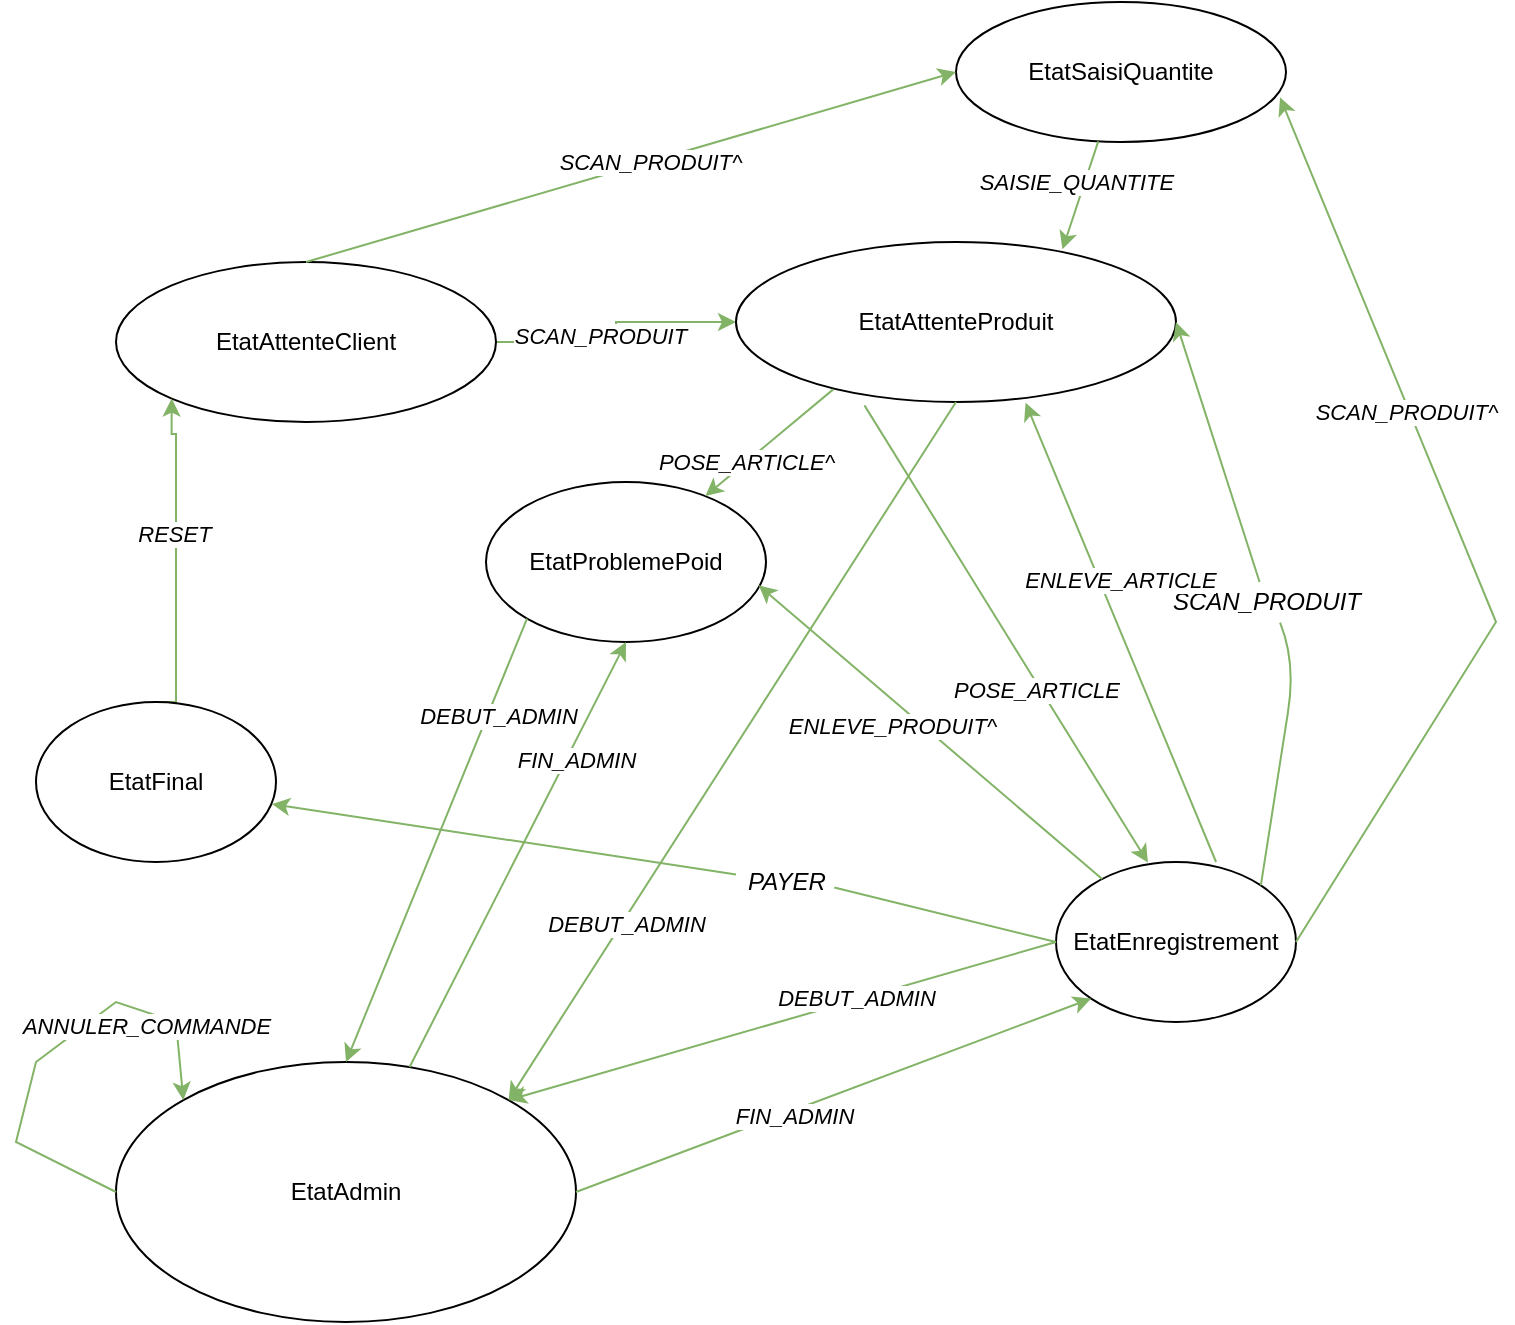<mxfile version="21.1.1" type="github">
  <diagram id="autghe06MED7xF48abRV" name="Page-1">
    <mxGraphModel dx="1323" dy="1964" grid="1" gridSize="10" guides="1" tooltips="1" connect="1" arrows="1" fold="1" page="1" pageScale="1" pageWidth="827" pageHeight="1169" math="0" shadow="0">
      <root>
        <mxCell id="0" />
        <mxCell id="1" parent="0" />
        <mxCell id="SwxSvwiUy3ZBpfJo5GRu-11" style="edgeStyle=orthogonalEdgeStyle;rounded=0;orthogonalLoop=1;jettySize=auto;html=1;exitX=1;exitY=0.5;exitDx=0;exitDy=0;fillColor=#d5e8d4;strokeColor=#82b366;" parent="1" source="SwxSvwiUy3ZBpfJo5GRu-1" target="SwxSvwiUy3ZBpfJo5GRu-2" edge="1">
          <mxGeometry relative="1" as="geometry" />
        </mxCell>
        <mxCell id="DBfH7FKL9_jUQKkKiDcR-1" value="&lt;i&gt;SCAN_PRODUIT&lt;/i&gt;" style="edgeLabel;html=1;align=center;verticalAlign=middle;resizable=0;points=[];" parent="SwxSvwiUy3ZBpfJo5GRu-11" vertex="1" connectable="0">
          <mxGeometry x="-0.204" y="3" relative="1" as="geometry">
            <mxPoint as="offset" />
          </mxGeometry>
        </mxCell>
        <mxCell id="SwxSvwiUy3ZBpfJo5GRu-1" value="EtatAttenteClient" style="ellipse;whiteSpace=wrap;html=1;" parent="1" vertex="1">
          <mxGeometry x="80" y="120" width="190" height="80" as="geometry" />
        </mxCell>
        <mxCell id="SwxSvwiUy3ZBpfJo5GRu-2" value="EtatAttenteProduit" style="ellipse;whiteSpace=wrap;html=1;" parent="1" vertex="1">
          <mxGeometry x="390" y="110" width="220" height="80" as="geometry" />
        </mxCell>
        <mxCell id="SwxSvwiUy3ZBpfJo5GRu-3" value="EtatEnregistrement" style="ellipse;whiteSpace=wrap;html=1;" parent="1" vertex="1">
          <mxGeometry x="550" y="420" width="120" height="80" as="geometry" />
        </mxCell>
        <mxCell id="SwxSvwiUy3ZBpfJo5GRu-24" style="edgeStyle=orthogonalEdgeStyle;rounded=0;orthogonalLoop=1;jettySize=auto;html=1;exitX=0.5;exitY=0;exitDx=0;exitDy=0;entryX=0;entryY=1;entryDx=0;entryDy=0;fillColor=#d5e8d4;strokeColor=#82b366;" parent="1" source="SwxSvwiUy3ZBpfJo5GRu-4" target="SwxSvwiUy3ZBpfJo5GRu-1" edge="1">
          <mxGeometry relative="1" as="geometry">
            <Array as="points">
              <mxPoint x="110" y="340" />
              <mxPoint x="110" y="206" />
              <mxPoint x="108" y="206" />
            </Array>
          </mxGeometry>
        </mxCell>
        <mxCell id="SwxSvwiUy3ZBpfJo5GRu-25" value="&lt;i&gt;RESET&lt;/i&gt;" style="edgeLabel;html=1;align=center;verticalAlign=middle;resizable=0;points=[];" parent="SwxSvwiUy3ZBpfJo5GRu-24" vertex="1" connectable="0">
          <mxGeometry x="0.148" y="1" relative="1" as="geometry">
            <mxPoint as="offset" />
          </mxGeometry>
        </mxCell>
        <mxCell id="SwxSvwiUy3ZBpfJo5GRu-4" value="EtatFinal" style="ellipse;whiteSpace=wrap;html=1;" parent="1" vertex="1">
          <mxGeometry x="40" y="340" width="120" height="80" as="geometry" />
        </mxCell>
        <mxCell id="SwxSvwiUy3ZBpfJo5GRu-5" value="EtatProblemePoid" style="ellipse;whiteSpace=wrap;html=1;" parent="1" vertex="1">
          <mxGeometry x="265" y="230" width="140" height="80" as="geometry" />
        </mxCell>
        <mxCell id="SwxSvwiUy3ZBpfJo5GRu-8" value="" style="curved=1;endArrow=classic;html=1;rounded=0;entryX=1;entryY=0.5;entryDx=0;entryDy=0;startArrow=none;fillColor=#d5e8d4;strokeColor=#82b366;" parent="1" source="SwxSvwiUy3ZBpfJo5GRu-9" target="SwxSvwiUy3ZBpfJo5GRu-2" edge="1">
          <mxGeometry width="50" height="50" relative="1" as="geometry">
            <mxPoint x="590" y="400" as="sourcePoint" />
            <mxPoint x="640" y="350" as="targetPoint" />
            <Array as="points" />
          </mxGeometry>
        </mxCell>
        <mxCell id="SwxSvwiUy3ZBpfJo5GRu-10" value="" style="endArrow=classic;html=1;rounded=0;entryX=0.983;entryY=0.638;entryDx=0;entryDy=0;entryPerimeter=0;startArrow=none;fillColor=#d5e8d4;strokeColor=#82b366;" parent="1" source="SwxSvwiUy3ZBpfJo5GRu-12" target="SwxSvwiUy3ZBpfJo5GRu-4" edge="1">
          <mxGeometry width="50" height="50" relative="1" as="geometry">
            <mxPoint x="470" y="400" as="sourcePoint" />
            <mxPoint x="520" y="350" as="targetPoint" />
          </mxGeometry>
        </mxCell>
        <mxCell id="SwxSvwiUy3ZBpfJo5GRu-12" value="&lt;i&gt;PAYER&lt;/i&gt;" style="text;html=1;align=center;verticalAlign=middle;resizable=0;points=[];autosize=1;strokeColor=none;fillColor=none;" parent="1" vertex="1">
          <mxGeometry x="390" y="420" width="50" height="20" as="geometry" />
        </mxCell>
        <mxCell id="SwxSvwiUy3ZBpfJo5GRu-13" value="" style="endArrow=none;html=1;rounded=0;entryX=0.983;entryY=0.638;entryDx=0;entryDy=0;entryPerimeter=0;fillColor=#d5e8d4;strokeColor=#82b366;exitX=0;exitY=0.5;exitDx=0;exitDy=0;" parent="1" target="SwxSvwiUy3ZBpfJo5GRu-12" edge="1" source="SwxSvwiUy3ZBpfJo5GRu-3">
          <mxGeometry width="50" height="50" relative="1" as="geometry">
            <mxPoint x="470" y="400" as="sourcePoint" />
            <mxPoint x="197.96" y="401.04" as="targetPoint" />
          </mxGeometry>
        </mxCell>
        <mxCell id="SwxSvwiUy3ZBpfJo5GRu-9" value="&lt;span&gt;SCAN_PRODUIT&lt;/span&gt;" style="text;html=1;align=center;verticalAlign=middle;resizable=0;points=[];autosize=1;strokeColor=none;fillColor=none;fontStyle=2" parent="1" vertex="1">
          <mxGeometry x="600" y="280" width="110" height="20" as="geometry" />
        </mxCell>
        <mxCell id="SwxSvwiUy3ZBpfJo5GRu-14" value="" style="curved=1;endArrow=none;html=1;rounded=0;entryX=0.564;entryY=1.017;entryDx=0;entryDy=0;entryPerimeter=0;fillColor=#d5e8d4;strokeColor=#82b366;exitX=1;exitY=0;exitDx=0;exitDy=0;" parent="1" target="SwxSvwiUy3ZBpfJo5GRu-9" edge="1" source="SwxSvwiUy3ZBpfJo5GRu-3">
          <mxGeometry width="50" height="50" relative="1" as="geometry">
            <mxPoint x="590" y="400" as="sourcePoint" />
            <mxPoint x="610" y="200" as="targetPoint" />
            <Array as="points">
              <mxPoint x="662" y="370" />
              <mxPoint x="670" y="320" />
            </Array>
          </mxGeometry>
        </mxCell>
        <mxCell id="SwxSvwiUy3ZBpfJo5GRu-15" value="" style="endArrow=classic;html=1;rounded=0;exitX=0.221;exitY=0.921;exitDx=0;exitDy=0;exitPerimeter=0;fillColor=#d5e8d4;strokeColor=#82b366;" parent="1" source="SwxSvwiUy3ZBpfJo5GRu-2" target="SwxSvwiUy3ZBpfJo5GRu-5" edge="1">
          <mxGeometry width="50" height="50" relative="1" as="geometry">
            <mxPoint x="380" y="270" as="sourcePoint" />
            <mxPoint x="430" y="220" as="targetPoint" />
          </mxGeometry>
        </mxCell>
        <mxCell id="SwxSvwiUy3ZBpfJo5GRu-21" value="POSE_ARTICLE^" style="edgeLabel;html=1;align=center;verticalAlign=middle;resizable=0;points=[];fontStyle=2" parent="SwxSvwiUy3ZBpfJo5GRu-15" vertex="1" connectable="0">
          <mxGeometry x="0.356" relative="1" as="geometry">
            <mxPoint as="offset" />
          </mxGeometry>
        </mxCell>
        <mxCell id="SwxSvwiUy3ZBpfJo5GRu-16" value="" style="endArrow=classic;html=1;rounded=0;exitX=0.292;exitY=1.021;exitDx=0;exitDy=0;exitPerimeter=0;entryX=0.383;entryY=0.004;entryDx=0;entryDy=0;entryPerimeter=0;fillColor=#d5e8d4;strokeColor=#82b366;" parent="1" source="SwxSvwiUy3ZBpfJo5GRu-2" target="SwxSvwiUy3ZBpfJo5GRu-3" edge="1">
          <mxGeometry width="50" height="50" relative="1" as="geometry">
            <mxPoint x="380" y="270" as="sourcePoint" />
            <mxPoint x="430" y="220" as="targetPoint" />
            <Array as="points" />
          </mxGeometry>
        </mxCell>
        <mxCell id="SwxSvwiUy3ZBpfJo5GRu-20" value="POSE_ARTICLE" style="edgeLabel;html=1;align=center;verticalAlign=middle;resizable=0;points=[];fontStyle=2" parent="SwxSvwiUy3ZBpfJo5GRu-16" vertex="1" connectable="0">
          <mxGeometry x="0.231" y="-2" relative="1" as="geometry">
            <mxPoint as="offset" />
          </mxGeometry>
        </mxCell>
        <mxCell id="SwxSvwiUy3ZBpfJo5GRu-17" value="" style="endArrow=classic;html=1;rounded=0;entryX=0.974;entryY=0.646;entryDx=0;entryDy=0;entryPerimeter=0;fillColor=#d5e8d4;strokeColor=#82b366;" parent="1" source="SwxSvwiUy3ZBpfJo5GRu-3" target="SwxSvwiUy3ZBpfJo5GRu-5" edge="1">
          <mxGeometry width="50" height="50" relative="1" as="geometry">
            <mxPoint x="380" y="270" as="sourcePoint" />
            <mxPoint x="430" y="220" as="targetPoint" />
          </mxGeometry>
        </mxCell>
        <mxCell id="SwxSvwiUy3ZBpfJo5GRu-22" value="ENLEVE_PRODUIT^" style="edgeLabel;html=1;align=center;verticalAlign=middle;resizable=0;points=[];fontStyle=2" parent="SwxSvwiUy3ZBpfJo5GRu-17" vertex="1" connectable="0">
          <mxGeometry x="0.282" y="3" relative="1" as="geometry">
            <mxPoint x="7" y="15" as="offset" />
          </mxGeometry>
        </mxCell>
        <mxCell id="SwxSvwiUy3ZBpfJo5GRu-18" value="" style="endArrow=classic;html=1;rounded=0;entryX=0.658;entryY=1.004;entryDx=0;entryDy=0;exitX=0.667;exitY=0;exitDx=0;exitDy=0;exitPerimeter=0;entryPerimeter=0;fillColor=#d5e8d4;strokeColor=#82b366;" parent="1" source="SwxSvwiUy3ZBpfJo5GRu-3" target="SwxSvwiUy3ZBpfJo5GRu-2" edge="1">
          <mxGeometry width="50" height="50" relative="1" as="geometry">
            <mxPoint x="380" y="270" as="sourcePoint" />
            <mxPoint x="430" y="220" as="targetPoint" />
          </mxGeometry>
        </mxCell>
        <mxCell id="SwxSvwiUy3ZBpfJo5GRu-19" value="ENLEVE_ARTICLE" style="edgeLabel;html=1;align=center;verticalAlign=middle;resizable=0;points=[];fontStyle=2" parent="SwxSvwiUy3ZBpfJo5GRu-18" vertex="1" connectable="0">
          <mxGeometry x="0.243" y="4" relative="1" as="geometry">
            <mxPoint x="15" as="offset" />
          </mxGeometry>
        </mxCell>
        <mxCell id="DBfH7FKL9_jUQKkKiDcR-2" value="EtatSaisiQuantite" style="ellipse;whiteSpace=wrap;html=1;" parent="1" vertex="1">
          <mxGeometry x="500" y="-10" width="165" height="70" as="geometry" />
        </mxCell>
        <mxCell id="DBfH7FKL9_jUQKkKiDcR-3" value="" style="endArrow=classic;html=1;rounded=0;entryX=0;entryY=0.5;entryDx=0;entryDy=0;exitX=0.5;exitY=0;exitDx=0;exitDy=0;fillColor=#d5e8d4;strokeColor=#82b366;" parent="1" source="SwxSvwiUy3ZBpfJo5GRu-1" target="DBfH7FKL9_jUQKkKiDcR-2" edge="1">
          <mxGeometry width="50" height="50" relative="1" as="geometry">
            <mxPoint x="220" y="110" as="sourcePoint" />
            <mxPoint x="270" y="60" as="targetPoint" />
          </mxGeometry>
        </mxCell>
        <mxCell id="DBfH7FKL9_jUQKkKiDcR-8" value="&lt;i&gt;SCAN_PRODUIT^&lt;br&gt;&lt;/i&gt;" style="edgeLabel;html=1;align=center;verticalAlign=middle;resizable=0;points=[];" parent="DBfH7FKL9_jUQKkKiDcR-3" vertex="1" connectable="0">
          <mxGeometry x="0.055" relative="1" as="geometry">
            <mxPoint as="offset" />
          </mxGeometry>
        </mxCell>
        <mxCell id="DBfH7FKL9_jUQKkKiDcR-9" value="" style="endArrow=classic;html=1;rounded=0;entryX=0.982;entryY=0.681;entryDx=0;entryDy=0;entryPerimeter=0;exitX=1;exitY=0.5;exitDx=0;exitDy=0;fillColor=#d5e8d4;strokeColor=#82b366;" parent="1" source="SwxSvwiUy3ZBpfJo5GRu-3" target="DBfH7FKL9_jUQKkKiDcR-2" edge="1">
          <mxGeometry width="50" height="50" relative="1" as="geometry">
            <mxPoint x="380" y="280" as="sourcePoint" />
            <mxPoint x="430" y="230" as="targetPoint" />
            <Array as="points">
              <mxPoint x="770" y="300" />
            </Array>
          </mxGeometry>
        </mxCell>
        <mxCell id="DBfH7FKL9_jUQKkKiDcR-10" value="&lt;i&gt;SCAN_PRODUIT^&lt;br&gt;&lt;/i&gt;" style="edgeLabel;html=1;align=center;verticalAlign=middle;resizable=0;points=[];" parent="DBfH7FKL9_jUQKkKiDcR-9" vertex="1" connectable="0">
          <mxGeometry x="0.286" y="2" relative="1" as="geometry">
            <mxPoint as="offset" />
          </mxGeometry>
        </mxCell>
        <mxCell id="DBfH7FKL9_jUQKkKiDcR-11" value="" style="endArrow=classic;html=1;rounded=0;entryX=0.742;entryY=0.046;entryDx=0;entryDy=0;entryPerimeter=0;fillColor=#d5e8d4;strokeColor=#82b366;" parent="1" source="DBfH7FKL9_jUQKkKiDcR-2" target="SwxSvwiUy3ZBpfJo5GRu-2" edge="1">
          <mxGeometry width="50" height="50" relative="1" as="geometry">
            <mxPoint x="380" y="280" as="sourcePoint" />
            <mxPoint x="430" y="230" as="targetPoint" />
          </mxGeometry>
        </mxCell>
        <mxCell id="DBfH7FKL9_jUQKkKiDcR-12" value="&lt;i&gt;SAISIE_QUANTITE&lt;/i&gt;" style="edgeLabel;html=1;align=center;verticalAlign=middle;resizable=0;points=[];" parent="DBfH7FKL9_jUQKkKiDcR-11" vertex="1" connectable="0">
          <mxGeometry x="-0.417" y="1" relative="1" as="geometry">
            <mxPoint x="-7" y="4" as="offset" />
          </mxGeometry>
        </mxCell>
        <mxCell id="WxZkkEmCmvQjuG0S0Ve5-2" value="EtatAdmin" style="ellipse;whiteSpace=wrap;html=1;" vertex="1" parent="1">
          <mxGeometry x="80" y="520" width="230" height="130" as="geometry" />
        </mxCell>
        <mxCell id="WxZkkEmCmvQjuG0S0Ve5-5" value="" style="endArrow=classic;html=1;rounded=0;exitX=0;exitY=0.5;exitDx=0;exitDy=0;entryX=1;entryY=0;entryDx=0;entryDy=0;fillColor=#d5e8d4;strokeColor=#82b366;" edge="1" parent="1" source="SwxSvwiUy3ZBpfJo5GRu-3" target="WxZkkEmCmvQjuG0S0Ve5-2">
          <mxGeometry width="50" height="50" relative="1" as="geometry">
            <mxPoint x="322.426" y="701.716" as="sourcePoint" />
            <mxPoint x="430" y="310" as="targetPoint" />
          </mxGeometry>
        </mxCell>
        <mxCell id="WxZkkEmCmvQjuG0S0Ve5-6" value="&lt;i&gt;DEBUT_ADMIN&lt;/i&gt;" style="edgeLabel;html=1;align=center;verticalAlign=middle;resizable=0;points=[];" vertex="1" connectable="0" parent="WxZkkEmCmvQjuG0S0Ve5-5">
          <mxGeometry x="-0.269" y="-1" relative="1" as="geometry">
            <mxPoint as="offset" />
          </mxGeometry>
        </mxCell>
        <mxCell id="WxZkkEmCmvQjuG0S0Ve5-7" value="" style="endArrow=classic;html=1;rounded=0;entryX=0;entryY=1;entryDx=0;entryDy=0;exitX=1;exitY=0.5;exitDx=0;exitDy=0;fillColor=#d5e8d4;strokeColor=#82b366;" edge="1" parent="1" source="WxZkkEmCmvQjuG0S0Ve5-2" target="SwxSvwiUy3ZBpfJo5GRu-3">
          <mxGeometry width="50" height="50" relative="1" as="geometry">
            <mxPoint x="380" y="360" as="sourcePoint" />
            <mxPoint x="430" y="310" as="targetPoint" />
          </mxGeometry>
        </mxCell>
        <mxCell id="WxZkkEmCmvQjuG0S0Ve5-8" value="&lt;i&gt;FIN_ADMIN&lt;/i&gt;" style="edgeLabel;html=1;align=center;verticalAlign=middle;resizable=0;points=[];" vertex="1" connectable="0" parent="WxZkkEmCmvQjuG0S0Ve5-7">
          <mxGeometry x="-0.162" y="-3" relative="1" as="geometry">
            <mxPoint as="offset" />
          </mxGeometry>
        </mxCell>
        <mxCell id="WxZkkEmCmvQjuG0S0Ve5-11" value="" style="endArrow=classic;html=1;rounded=0;entryX=0;entryY=0;entryDx=0;entryDy=0;exitX=0;exitY=0.5;exitDx=0;exitDy=0;fillColor=#d5e8d4;strokeColor=#82b366;" edge="1" parent="1" source="WxZkkEmCmvQjuG0S0Ve5-2" target="WxZkkEmCmvQjuG0S0Ve5-2">
          <mxGeometry width="50" height="50" relative="1" as="geometry">
            <mxPoint x="380" y="360" as="sourcePoint" />
            <mxPoint x="430" y="310" as="targetPoint" />
            <Array as="points">
              <mxPoint x="30" y="560" />
              <mxPoint x="40" y="520" />
              <mxPoint x="80" y="490" />
              <mxPoint x="110" y="500" />
            </Array>
          </mxGeometry>
        </mxCell>
        <mxCell id="WxZkkEmCmvQjuG0S0Ve5-12" value="&lt;i&gt;ANNULER_COMMANDE&lt;/i&gt;" style="edgeLabel;html=1;align=center;verticalAlign=middle;resizable=0;points=[];" vertex="1" connectable="0" parent="WxZkkEmCmvQjuG0S0Ve5-11">
          <mxGeometry x="0.513" y="-6" relative="1" as="geometry">
            <mxPoint as="offset" />
          </mxGeometry>
        </mxCell>
        <mxCell id="WxZkkEmCmvQjuG0S0Ve5-13" value="" style="endArrow=classic;html=1;rounded=0;entryX=0.5;entryY=1;entryDx=0;entryDy=0;fillColor=#d5e8d4;strokeColor=#82b366;" edge="1" parent="1" source="WxZkkEmCmvQjuG0S0Ve5-2" target="SwxSvwiUy3ZBpfJo5GRu-5">
          <mxGeometry width="50" height="50" relative="1" as="geometry">
            <mxPoint x="440" y="410" as="sourcePoint" />
            <mxPoint x="490" y="360" as="targetPoint" />
          </mxGeometry>
        </mxCell>
        <mxCell id="WxZkkEmCmvQjuG0S0Ve5-14" value="&lt;i&gt;FIN_ADMIN&lt;/i&gt;" style="edgeLabel;html=1;align=center;verticalAlign=middle;resizable=0;points=[];" vertex="1" connectable="0" parent="WxZkkEmCmvQjuG0S0Ve5-13">
          <mxGeometry x="0.471" y="-4" relative="1" as="geometry">
            <mxPoint y="1" as="offset" />
          </mxGeometry>
        </mxCell>
        <mxCell id="WxZkkEmCmvQjuG0S0Ve5-15" value="" style="endArrow=classic;html=1;rounded=0;entryX=1;entryY=0;entryDx=0;entryDy=0;exitX=0.5;exitY=1;exitDx=0;exitDy=0;fillColor=#d5e8d4;strokeColor=#82b366;" edge="1" parent="1" source="SwxSvwiUy3ZBpfJo5GRu-2" target="WxZkkEmCmvQjuG0S0Ve5-2">
          <mxGeometry width="50" height="50" relative="1" as="geometry">
            <mxPoint x="440" y="410" as="sourcePoint" />
            <mxPoint x="490" y="360" as="targetPoint" />
          </mxGeometry>
        </mxCell>
        <mxCell id="WxZkkEmCmvQjuG0S0Ve5-16" value="&lt;i&gt;DEBUT_ADMIN&lt;/i&gt;" style="edgeLabel;html=1;align=center;verticalAlign=middle;resizable=0;points=[];" vertex="1" connectable="0" parent="WxZkkEmCmvQjuG0S0Ve5-15">
          <mxGeometry x="-0.498" y="4" relative="1" as="geometry">
            <mxPoint x="-113" y="171" as="offset" />
          </mxGeometry>
        </mxCell>
        <mxCell id="WxZkkEmCmvQjuG0S0Ve5-18" value="" style="endArrow=classic;html=1;rounded=0;entryX=0.5;entryY=0;entryDx=0;entryDy=0;exitX=0;exitY=1;exitDx=0;exitDy=0;fillColor=#d5e8d4;strokeColor=#82b366;" edge="1" parent="1" source="SwxSvwiUy3ZBpfJo5GRu-5" target="WxZkkEmCmvQjuG0S0Ve5-2">
          <mxGeometry width="50" height="50" relative="1" as="geometry">
            <mxPoint x="440" y="410" as="sourcePoint" />
            <mxPoint x="490" y="360" as="targetPoint" />
          </mxGeometry>
        </mxCell>
        <mxCell id="WxZkkEmCmvQjuG0S0Ve5-19" value="&lt;i&gt;DEBUT_ADMIN&lt;/i&gt;" style="edgeLabel;html=1;align=center;verticalAlign=middle;resizable=0;points=[];" vertex="1" connectable="0" parent="WxZkkEmCmvQjuG0S0Ve5-18">
          <mxGeometry x="-0.576" y="5" relative="1" as="geometry">
            <mxPoint y="-1" as="offset" />
          </mxGeometry>
        </mxCell>
      </root>
    </mxGraphModel>
  </diagram>
</mxfile>
